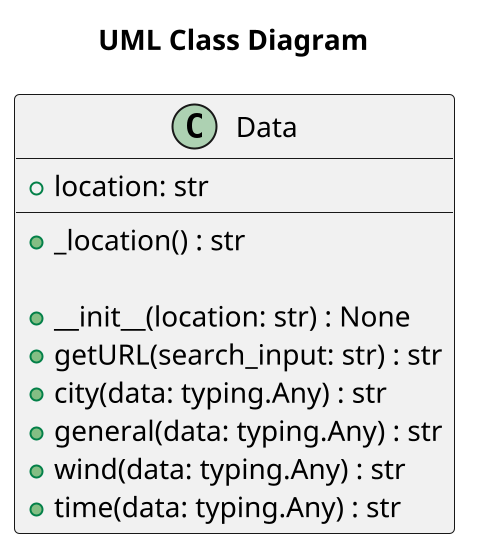 @startuml
scale 2
title "UML Class Diagram"
class Data {
    +_location() : str

    +__init__(location: str) : None
    +location: str
    +getURL(search_input: str) : str
    +city(data: typing.Any) : str
    +general(data: typing.Any) : str
    +wind(data: typing.Any) : str
    +time(data: typing.Any) : str
}
@enduml